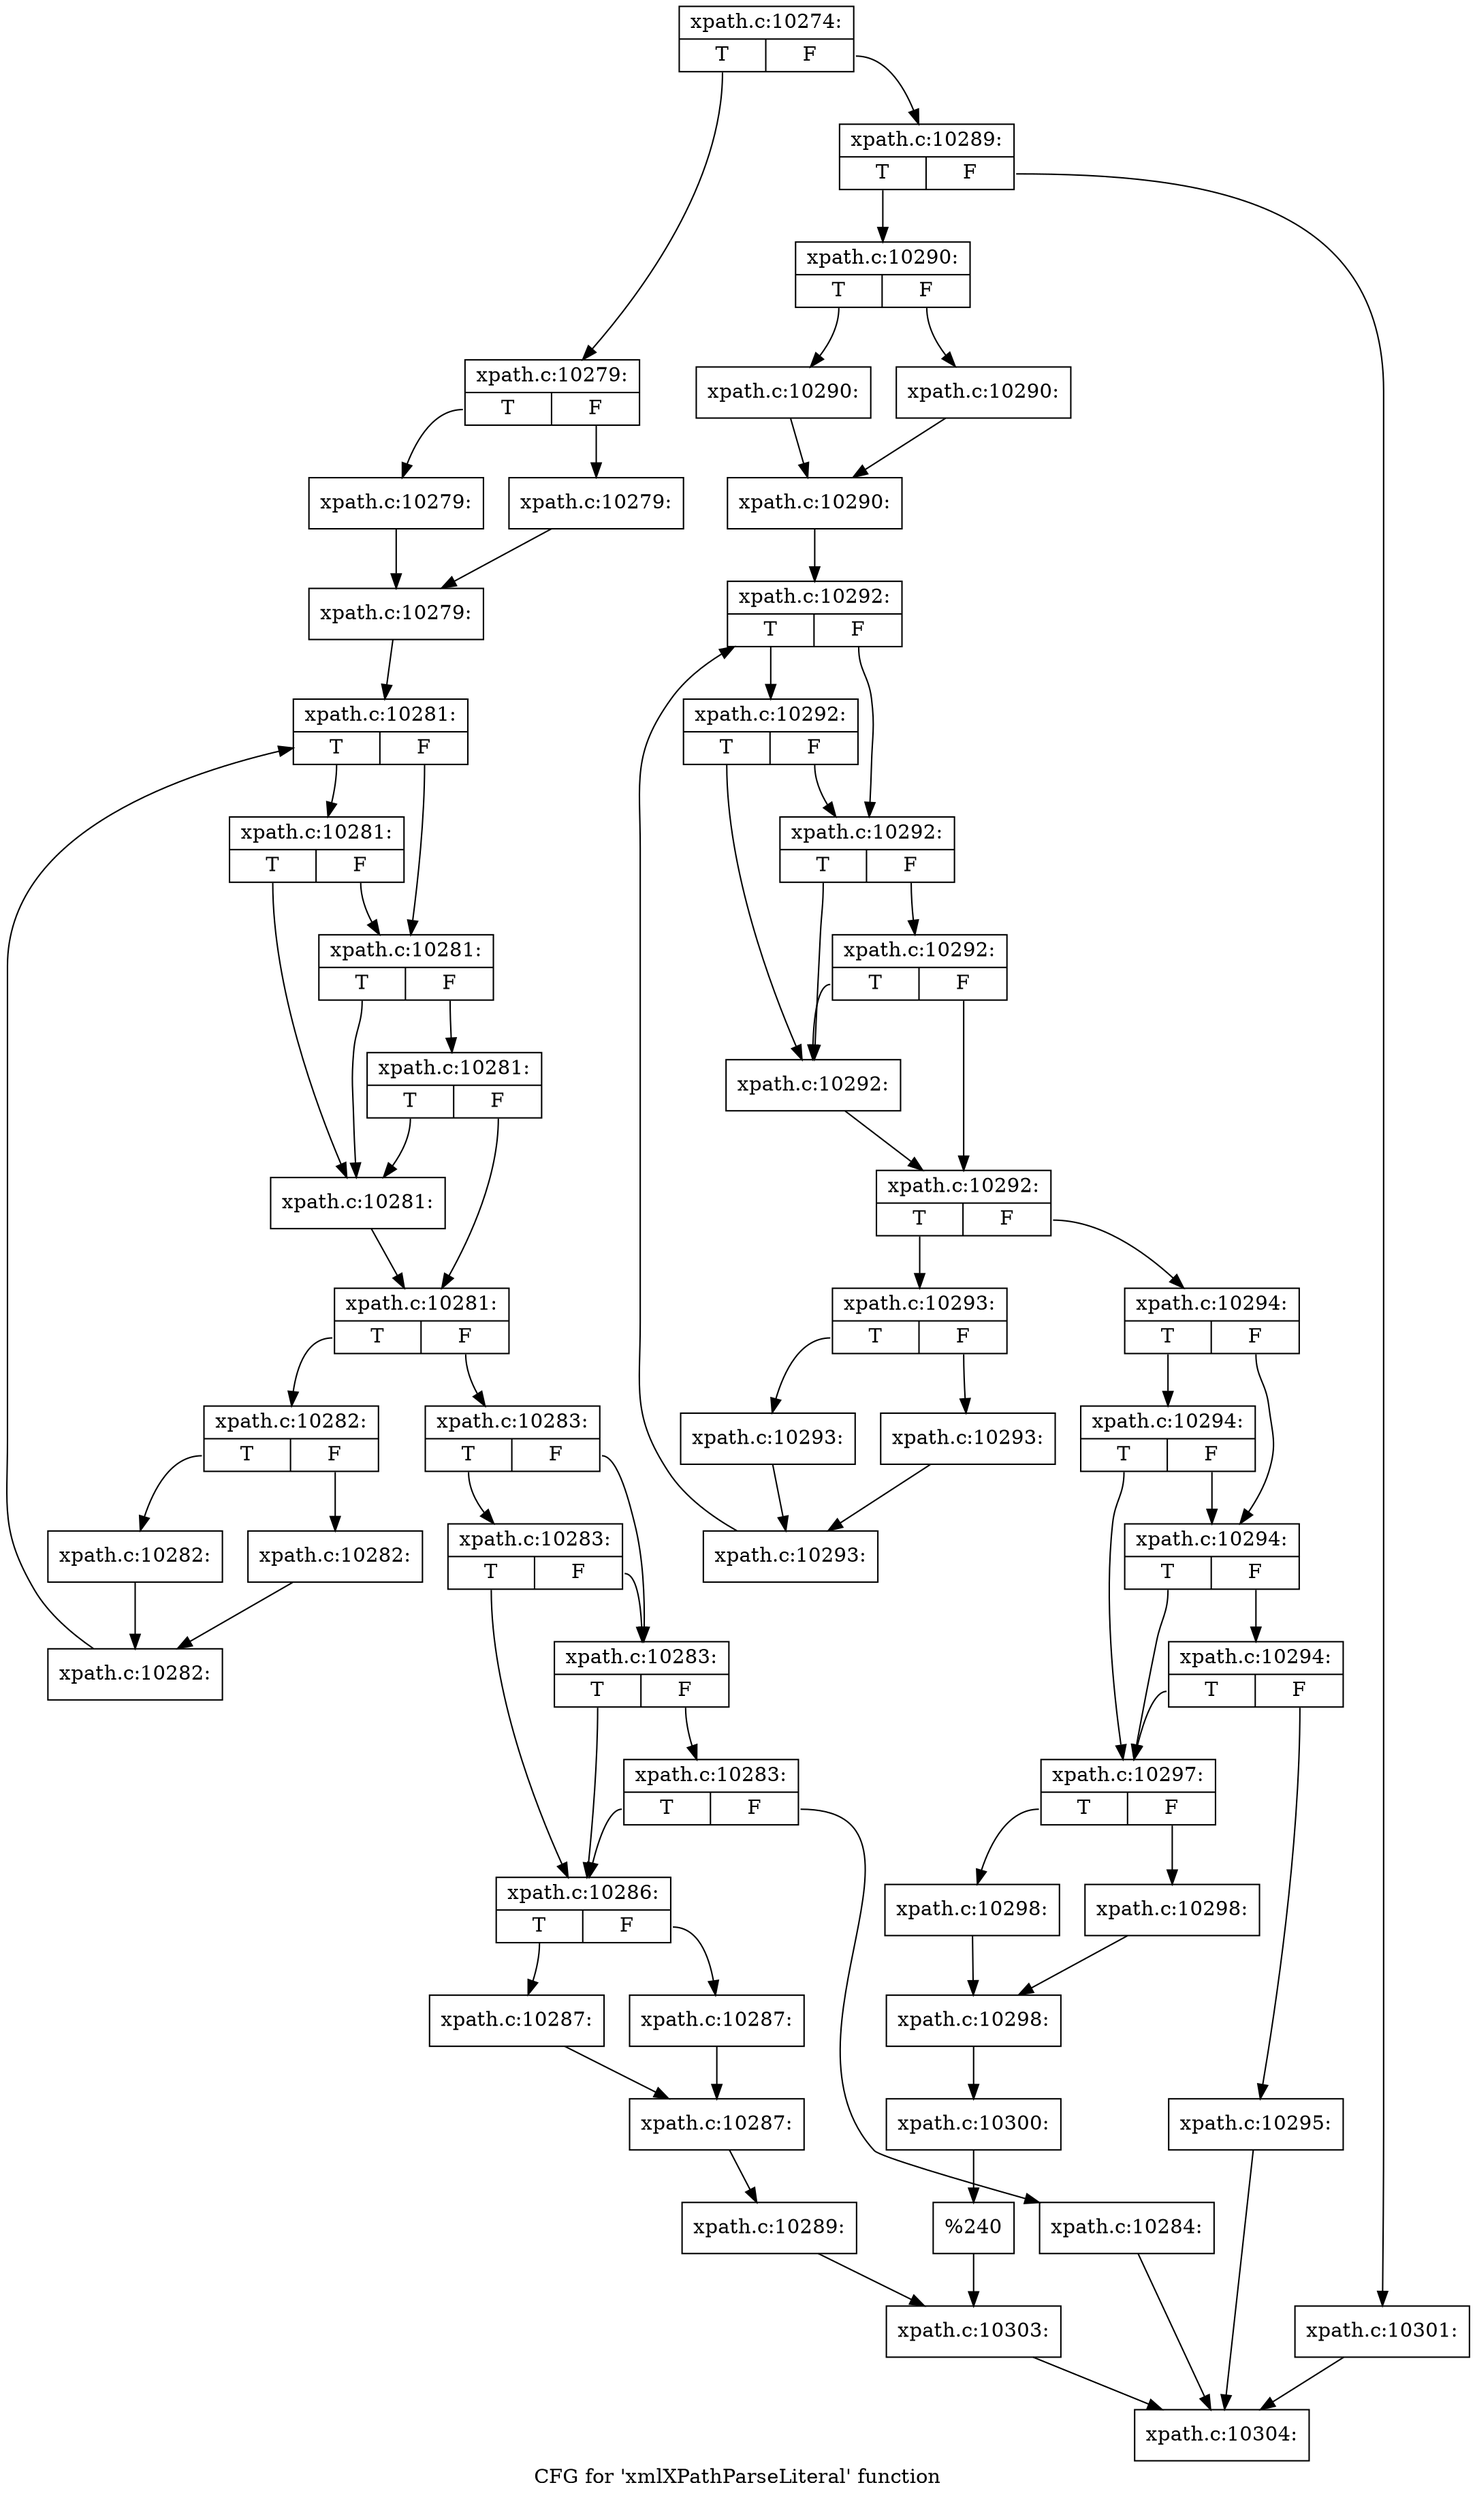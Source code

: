 digraph "CFG for 'xmlXPathParseLiteral' function" {
	label="CFG for 'xmlXPathParseLiteral' function";

	Node0x4f9a150 [shape=record,label="{xpath.c:10274:|{<s0>T|<s1>F}}"];
	Node0x4f9a150:s0 -> Node0x4b49cb0;
	Node0x4f9a150:s1 -> Node0x4b49d50;
	Node0x4b49cb0 [shape=record,label="{xpath.c:10279:|{<s0>T|<s1>F}}"];
	Node0x4b49cb0:s0 -> Node0x4b4a260;
	Node0x4b49cb0:s1 -> Node0x4b4a2b0;
	Node0x4b4a260 [shape=record,label="{xpath.c:10279:}"];
	Node0x4b4a260 -> Node0x4b4a300;
	Node0x4b4a2b0 [shape=record,label="{xpath.c:10279:}"];
	Node0x4b4a2b0 -> Node0x4b4a300;
	Node0x4b4a300 [shape=record,label="{xpath.c:10279:}"];
	Node0x4b4a300 -> Node0x4b4ae00;
	Node0x4b4ae00 [shape=record,label="{xpath.c:10281:|{<s0>T|<s1>F}}"];
	Node0x4b4ae00:s0 -> Node0x4b4b210;
	Node0x4b4ae00:s1 -> Node0x4b4b1c0;
	Node0x4b4b210 [shape=record,label="{xpath.c:10281:|{<s0>T|<s1>F}}"];
	Node0x4b4b210:s0 -> Node0x4b4b0f0;
	Node0x4b4b210:s1 -> Node0x4b4b1c0;
	Node0x4b4b1c0 [shape=record,label="{xpath.c:10281:|{<s0>T|<s1>F}}"];
	Node0x4b4b1c0:s0 -> Node0x4b4b0f0;
	Node0x4b4b1c0:s1 -> Node0x4b4b140;
	Node0x4b4b140 [shape=record,label="{xpath.c:10281:|{<s0>T|<s1>F}}"];
	Node0x4b4b140:s0 -> Node0x4b4b0f0;
	Node0x4b4b140:s1 -> Node0x4b4b0a0;
	Node0x4b4b0f0 [shape=record,label="{xpath.c:10281:}"];
	Node0x4b4b0f0 -> Node0x4b4b0a0;
	Node0x4b4b0a0 [shape=record,label="{xpath.c:10281:|{<s0>T|<s1>F}}"];
	Node0x4b4b0a0:s0 -> Node0x4b4c2f0;
	Node0x4b4b0a0:s1 -> Node0x4b4b020;
	Node0x4b4c2f0 [shape=record,label="{xpath.c:10282:|{<s0>T|<s1>F}}"];
	Node0x4b4c2f0:s0 -> Node0x4b4c3d0;
	Node0x4b4c2f0:s1 -> Node0x4b4c420;
	Node0x4b4c3d0 [shape=record,label="{xpath.c:10282:}"];
	Node0x4b4c3d0 -> Node0x4b4c470;
	Node0x4b4c420 [shape=record,label="{xpath.c:10282:}"];
	Node0x4b4c420 -> Node0x4b4c470;
	Node0x4b4c470 [shape=record,label="{xpath.c:10282:}"];
	Node0x4b4c470 -> Node0x4b4ae00;
	Node0x4b4b020 [shape=record,label="{xpath.c:10283:|{<s0>T|<s1>F}}"];
	Node0x4b4b020:s0 -> Node0x4b4cf90;
	Node0x4b4b020:s1 -> Node0x4b4cf40;
	Node0x4b4cf90 [shape=record,label="{xpath.c:10283:|{<s0>T|<s1>F}}"];
	Node0x4b4cf90:s0 -> Node0x4b4ce70;
	Node0x4b4cf90:s1 -> Node0x4b4cf40;
	Node0x4b4cf40 [shape=record,label="{xpath.c:10283:|{<s0>T|<s1>F}}"];
	Node0x4b4cf40:s0 -> Node0x4b4ce70;
	Node0x4b4cf40:s1 -> Node0x4b4cec0;
	Node0x4b4cec0 [shape=record,label="{xpath.c:10283:|{<s0>T|<s1>F}}"];
	Node0x4b4cec0:s0 -> Node0x4b4ce70;
	Node0x4b4cec0:s1 -> Node0x4b4cdd0;
	Node0x4b4cdd0 [shape=record,label="{xpath.c:10284:}"];
	Node0x4b4cdd0 -> Node0x4b493a0;
	Node0x4b4ce70 [shape=record,label="{xpath.c:10286:|{<s0>T|<s1>F}}"];
	Node0x4b4ce70:s0 -> Node0x4b4e6c0;
	Node0x4b4ce70:s1 -> Node0x4b4e710;
	Node0x4b4e6c0 [shape=record,label="{xpath.c:10287:}"];
	Node0x4b4e6c0 -> Node0x4b4e760;
	Node0x4b4e710 [shape=record,label="{xpath.c:10287:}"];
	Node0x4b4e710 -> Node0x4b4e760;
	Node0x4b4e760 [shape=record,label="{xpath.c:10287:}"];
	Node0x4b4e760 -> Node0x4b4ce20;
	Node0x4b4ce20 [shape=record,label="{xpath.c:10289:}"];
	Node0x4b4ce20 -> Node0x4b49d00;
	Node0x4b49d50 [shape=record,label="{xpath.c:10289:|{<s0>T|<s1>F}}"];
	Node0x4b49d50:s0 -> Node0x4b4f270;
	Node0x4b49d50:s1 -> Node0x4b4f310;
	Node0x4b4f270 [shape=record,label="{xpath.c:10290:|{<s0>T|<s1>F}}"];
	Node0x4b4f270:s0 -> Node0x4b4f820;
	Node0x4b4f270:s1 -> Node0x4b4f870;
	Node0x4b4f820 [shape=record,label="{xpath.c:10290:}"];
	Node0x4b4f820 -> Node0x4b4f8c0;
	Node0x4b4f870 [shape=record,label="{xpath.c:10290:}"];
	Node0x4b4f870 -> Node0x4b4f8c0;
	Node0x4b4f8c0 [shape=record,label="{xpath.c:10290:}"];
	Node0x4b4f8c0 -> Node0x4b503c0;
	Node0x4b503c0 [shape=record,label="{xpath.c:10292:|{<s0>T|<s1>F}}"];
	Node0x4b503c0:s0 -> Node0x4b507d0;
	Node0x4b503c0:s1 -> Node0x4b50780;
	Node0x4b507d0 [shape=record,label="{xpath.c:10292:|{<s0>T|<s1>F}}"];
	Node0x4b507d0:s0 -> Node0x4b506b0;
	Node0x4b507d0:s1 -> Node0x4b50780;
	Node0x4b50780 [shape=record,label="{xpath.c:10292:|{<s0>T|<s1>F}}"];
	Node0x4b50780:s0 -> Node0x4b506b0;
	Node0x4b50780:s1 -> Node0x4b50700;
	Node0x4b50700 [shape=record,label="{xpath.c:10292:|{<s0>T|<s1>F}}"];
	Node0x4b50700:s0 -> Node0x4b506b0;
	Node0x4b50700:s1 -> Node0x4b50660;
	Node0x4b506b0 [shape=record,label="{xpath.c:10292:}"];
	Node0x4b506b0 -> Node0x4b50660;
	Node0x4b50660 [shape=record,label="{xpath.c:10292:|{<s0>T|<s1>F}}"];
	Node0x4b50660:s0 -> Node0x4b518b0;
	Node0x4b50660:s1 -> Node0x4b505e0;
	Node0x4b518b0 [shape=record,label="{xpath.c:10293:|{<s0>T|<s1>F}}"];
	Node0x4b518b0:s0 -> Node0x4b51990;
	Node0x4b518b0:s1 -> Node0x4b519e0;
	Node0x4b51990 [shape=record,label="{xpath.c:10293:}"];
	Node0x4b51990 -> Node0x4b51a30;
	Node0x4b519e0 [shape=record,label="{xpath.c:10293:}"];
	Node0x4b519e0 -> Node0x4b51a30;
	Node0x4b51a30 [shape=record,label="{xpath.c:10293:}"];
	Node0x4b51a30 -> Node0x4b503c0;
	Node0x4b505e0 [shape=record,label="{xpath.c:10294:|{<s0>T|<s1>F}}"];
	Node0x4b505e0:s0 -> Node0x4b52550;
	Node0x4b505e0:s1 -> Node0x4b52500;
	Node0x4b52550 [shape=record,label="{xpath.c:10294:|{<s0>T|<s1>F}}"];
	Node0x4b52550:s0 -> Node0x4b52430;
	Node0x4b52550:s1 -> Node0x4b52500;
	Node0x4b52500 [shape=record,label="{xpath.c:10294:|{<s0>T|<s1>F}}"];
	Node0x4b52500:s0 -> Node0x4b52430;
	Node0x4b52500:s1 -> Node0x4b52480;
	Node0x4b52480 [shape=record,label="{xpath.c:10294:|{<s0>T|<s1>F}}"];
	Node0x4b52480:s0 -> Node0x4b52430;
	Node0x4b52480:s1 -> Node0x4b52390;
	Node0x4b52390 [shape=record,label="{xpath.c:10295:}"];
	Node0x4b52390 -> Node0x4b493a0;
	Node0x4b52430 [shape=record,label="{xpath.c:10297:|{<s0>T|<s1>F}}"];
	Node0x4b52430:s0 -> Node0x4b53c80;
	Node0x4b52430:s1 -> Node0x4b53cd0;
	Node0x4b53c80 [shape=record,label="{xpath.c:10298:}"];
	Node0x4b53c80 -> Node0x4b53d20;
	Node0x4b53cd0 [shape=record,label="{xpath.c:10298:}"];
	Node0x4b53cd0 -> Node0x4b53d20;
	Node0x4b53d20 [shape=record,label="{xpath.c:10298:}"];
	Node0x4b53d20 -> Node0x4b523e0;
	Node0x4b523e0 [shape=record,label="{xpath.c:10300:}"];
	Node0x4b523e0 -> Node0x4b4f2c0;
	Node0x4b4f310 [shape=record,label="{xpath.c:10301:}"];
	Node0x4b4f310 -> Node0x4b493a0;
	Node0x4b4f2c0 [shape=record,label="{%240}"];
	Node0x4b4f2c0 -> Node0x4b49d00;
	Node0x4b49d00 [shape=record,label="{xpath.c:10303:}"];
	Node0x4b49d00 -> Node0x4b493a0;
	Node0x4b493a0 [shape=record,label="{xpath.c:10304:}"];
}
